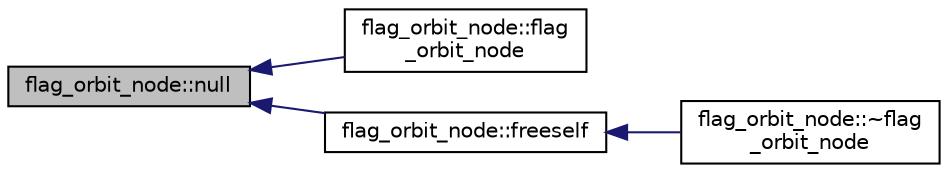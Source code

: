 digraph "flag_orbit_node::null"
{
  edge [fontname="Helvetica",fontsize="10",labelfontname="Helvetica",labelfontsize="10"];
  node [fontname="Helvetica",fontsize="10",shape=record];
  rankdir="LR";
  Node27 [label="flag_orbit_node::null",height=0.2,width=0.4,color="black", fillcolor="grey75", style="filled", fontcolor="black"];
  Node27 -> Node28 [dir="back",color="midnightblue",fontsize="10",style="solid",fontname="Helvetica"];
  Node28 [label="flag_orbit_node::flag\l_orbit_node",height=0.2,width=0.4,color="black", fillcolor="white", style="filled",URL="$df/dd1/classflag__orbit__node.html#ae86ec158a9bcf52a836a95dac275f3b8"];
  Node27 -> Node29 [dir="back",color="midnightblue",fontsize="10",style="solid",fontname="Helvetica"];
  Node29 [label="flag_orbit_node::freeself",height=0.2,width=0.4,color="black", fillcolor="white", style="filled",URL="$df/dd1/classflag__orbit__node.html#a00fc45fda1ba153bdbd6ab8cac6f86e6"];
  Node29 -> Node30 [dir="back",color="midnightblue",fontsize="10",style="solid",fontname="Helvetica"];
  Node30 [label="flag_orbit_node::~flag\l_orbit_node",height=0.2,width=0.4,color="black", fillcolor="white", style="filled",URL="$df/dd1/classflag__orbit__node.html#a1ca48d5cc7056ec169afb72bf29a1ee9"];
}
